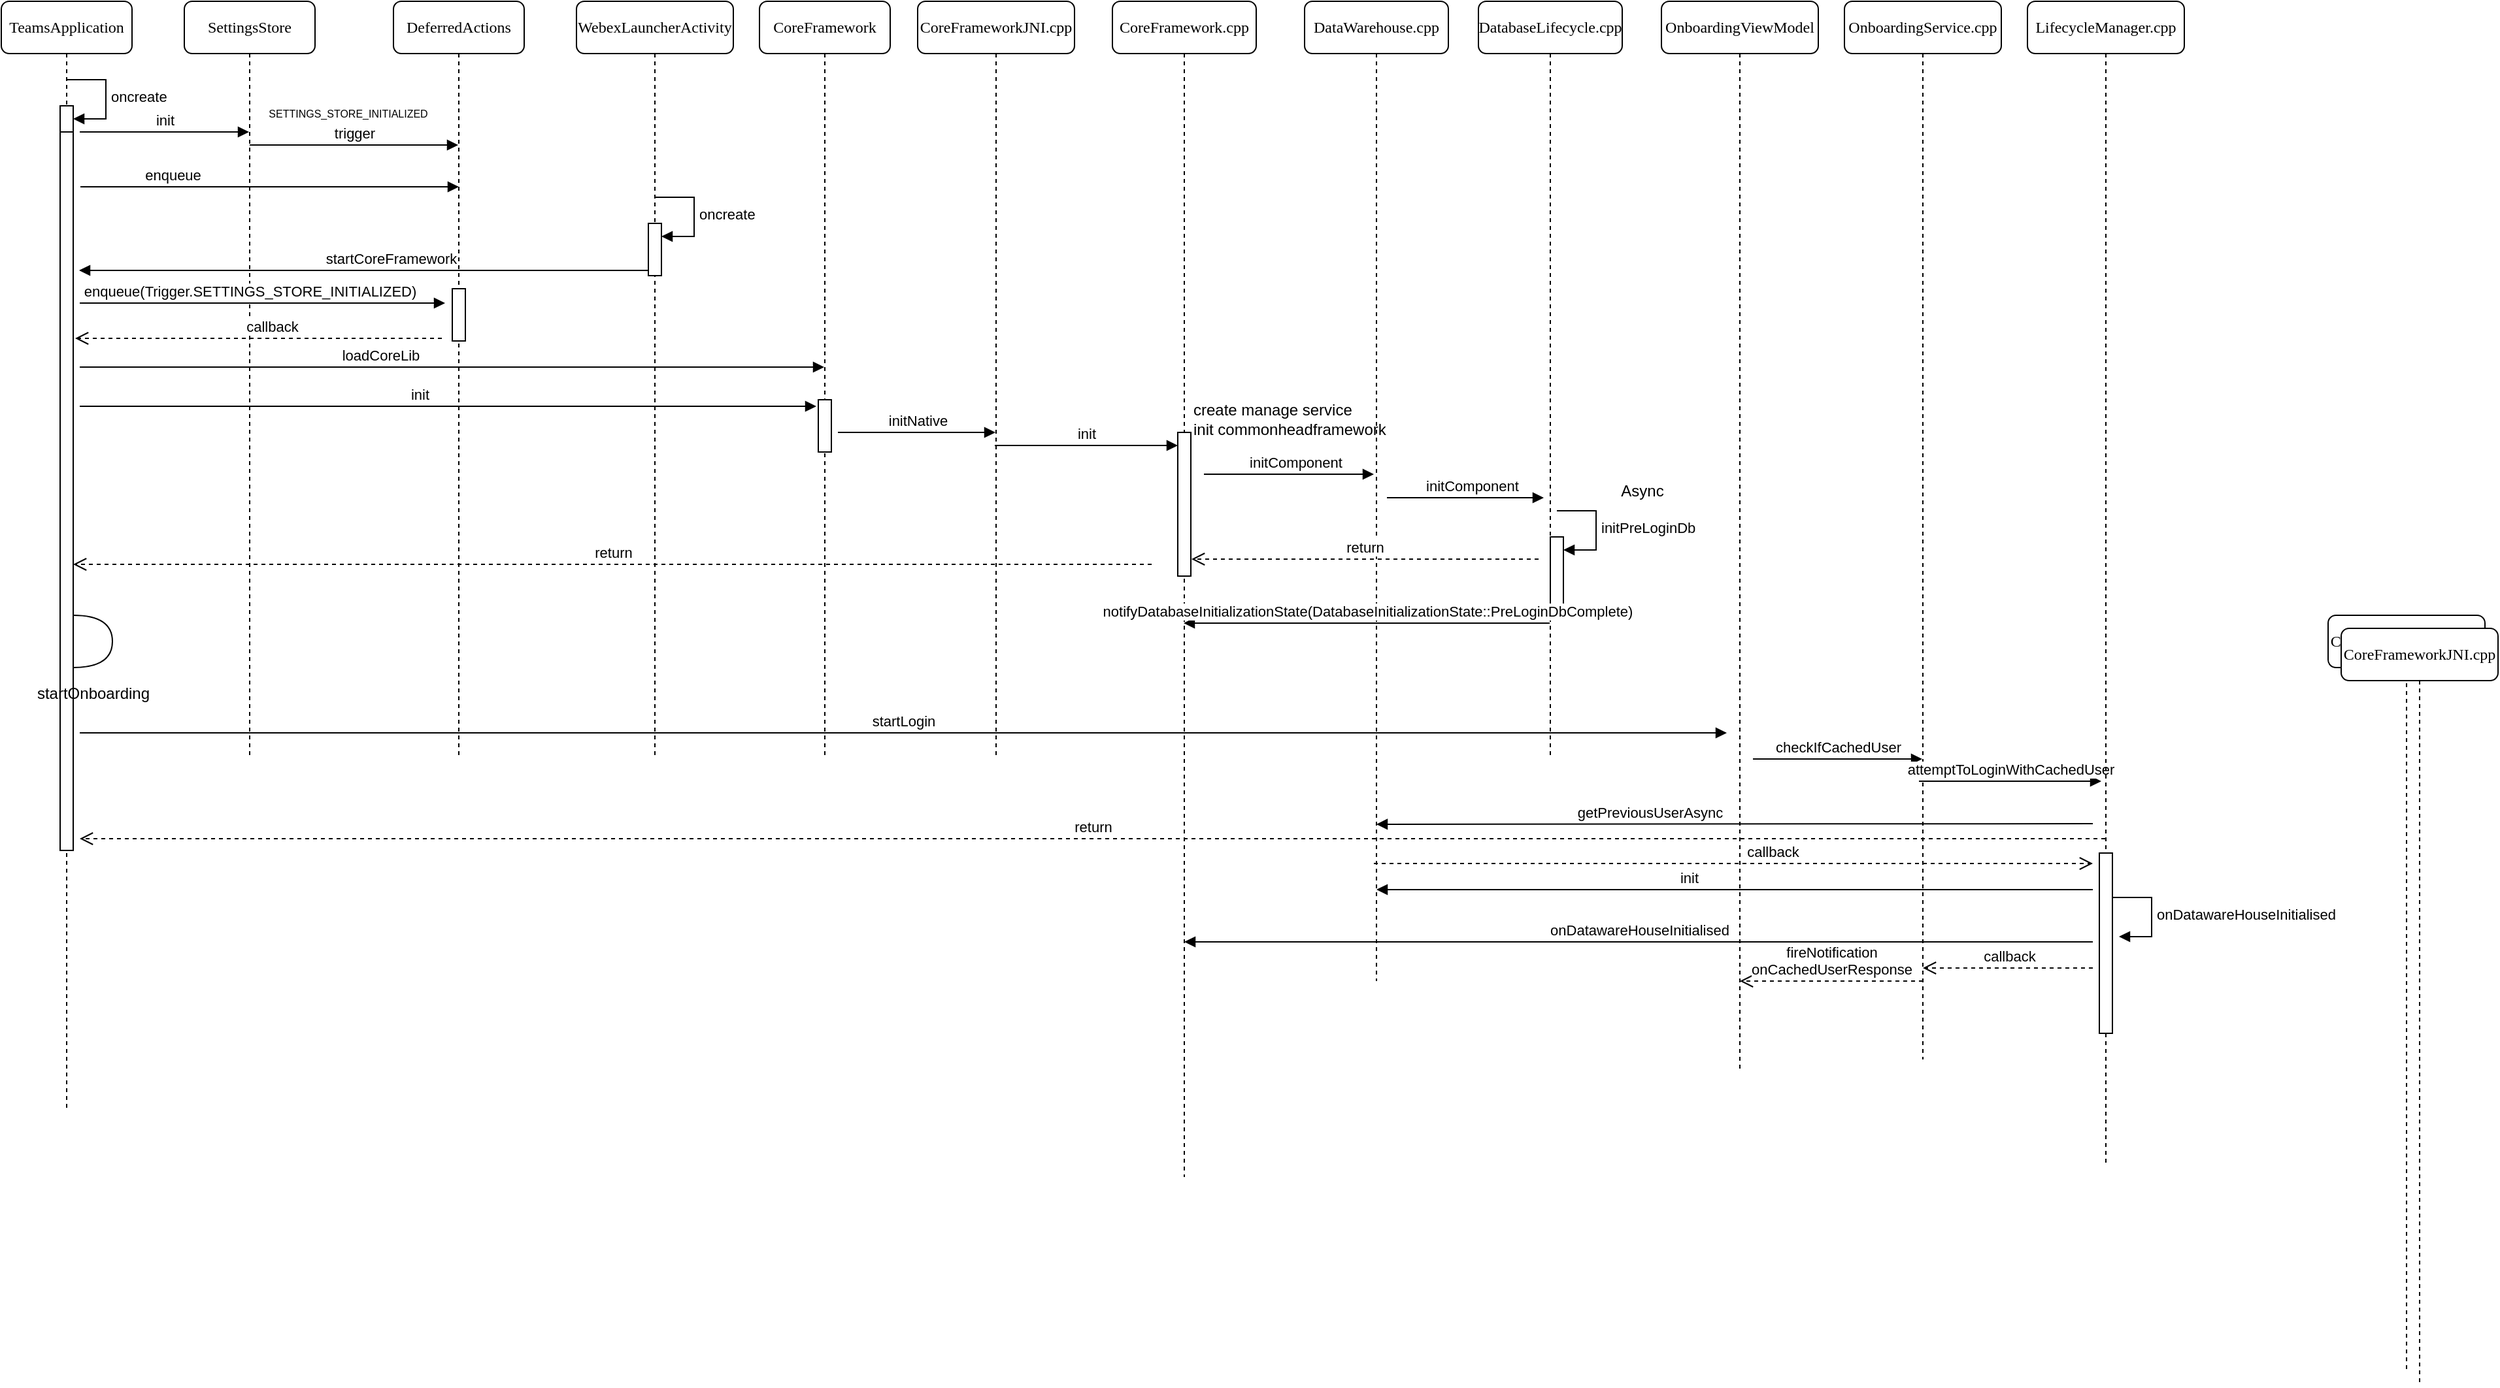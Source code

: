 <mxfile version="21.0.4" type="github">
  <diagram name="Page-1" id="13e1069c-82ec-6db2-03f1-153e76fe0fe0">
    <mxGraphModel dx="1366" dy="807" grid="1" gridSize="10" guides="1" tooltips="1" connect="1" arrows="1" fold="1" page="1" pageScale="1" pageWidth="1100" pageHeight="850" background="none" math="0" shadow="0">
      <root>
        <mxCell id="0" />
        <mxCell id="1" parent="0" />
        <mxCell id="7baba1c4bc27f4b0-2" value="SettingsStore" style="shape=umlLifeline;perimeter=lifelinePerimeter;whiteSpace=wrap;html=1;container=1;collapsible=0;recursiveResize=0;outlineConnect=0;rounded=1;shadow=0;comic=0;labelBackgroundColor=none;strokeWidth=1;fontFamily=Verdana;fontSize=12;align=center;" parent="1" vertex="1">
          <mxGeometry x="240" y="80" width="100" height="580" as="geometry" />
        </mxCell>
        <mxCell id="ngXyE4OciRFzwW1yXKa9-4" value="trigger" style="html=1;verticalAlign=bottom;endArrow=block;edgeStyle=elbowEdgeStyle;elbow=vertical;curved=0;rounded=0;" edge="1" parent="7baba1c4bc27f4b0-2" target="7baba1c4bc27f4b0-3">
          <mxGeometry width="80" relative="1" as="geometry">
            <mxPoint x="50" y="110" as="sourcePoint" />
            <mxPoint x="130" y="110" as="targetPoint" />
          </mxGeometry>
        </mxCell>
        <mxCell id="ngXyE4OciRFzwW1yXKa9-6" value="enqueue" style="html=1;verticalAlign=bottom;endArrow=block;edgeStyle=elbowEdgeStyle;elbow=vertical;curved=0;rounded=0;" edge="1" parent="7baba1c4bc27f4b0-2">
          <mxGeometry x="-0.52" width="80" relative="1" as="geometry">
            <mxPoint x="-79.5" y="142" as="sourcePoint" />
            <mxPoint x="210" y="142" as="targetPoint" />
            <mxPoint x="1" as="offset" />
          </mxGeometry>
        </mxCell>
        <mxCell id="7baba1c4bc27f4b0-3" value="DeferredActions" style="shape=umlLifeline;perimeter=lifelinePerimeter;whiteSpace=wrap;html=1;container=1;collapsible=0;recursiveResize=0;outlineConnect=0;rounded=1;shadow=0;comic=0;labelBackgroundColor=none;strokeWidth=1;fontFamily=Verdana;fontSize=12;align=center;" parent="1" vertex="1">
          <mxGeometry x="400" y="80" width="100" height="580" as="geometry" />
        </mxCell>
        <mxCell id="ngXyE4OciRFzwW1yXKa9-14" value="" style="html=1;points=[];perimeter=orthogonalPerimeter;outlineConnect=0;targetShapes=umlLifeline;portConstraint=eastwest;newEdgeStyle={&quot;edgeStyle&quot;:&quot;elbowEdgeStyle&quot;,&quot;elbow&quot;:&quot;vertical&quot;,&quot;curved&quot;:0,&quot;rounded&quot;:0};" vertex="1" parent="7baba1c4bc27f4b0-3">
          <mxGeometry x="45" y="220" width="10" height="40" as="geometry" />
        </mxCell>
        <mxCell id="7baba1c4bc27f4b0-4" value="WebexLauncherActivity" style="shape=umlLifeline;perimeter=lifelinePerimeter;whiteSpace=wrap;html=1;container=1;collapsible=0;recursiveResize=0;outlineConnect=0;rounded=1;shadow=0;comic=0;labelBackgroundColor=none;strokeWidth=1;fontFamily=Verdana;fontSize=12;align=center;" parent="1" vertex="1">
          <mxGeometry x="540" y="80" width="120" height="580" as="geometry" />
        </mxCell>
        <mxCell id="ngXyE4OciRFzwW1yXKa9-7" value="" style="html=1;points=[];perimeter=orthogonalPerimeter;outlineConnect=0;targetShapes=umlLifeline;portConstraint=eastwest;newEdgeStyle={&quot;edgeStyle&quot;:&quot;elbowEdgeStyle&quot;,&quot;elbow&quot;:&quot;vertical&quot;,&quot;curved&quot;:0,&quot;rounded&quot;:0};" vertex="1" parent="7baba1c4bc27f4b0-4">
          <mxGeometry x="55" y="170" width="10" height="40" as="geometry" />
        </mxCell>
        <mxCell id="ngXyE4OciRFzwW1yXKa9-8" value="oncreate" style="html=1;align=left;spacingLeft=2;endArrow=block;rounded=0;edgeStyle=orthogonalEdgeStyle;curved=0;rounded=0;" edge="1" target="ngXyE4OciRFzwW1yXKa9-7" parent="7baba1c4bc27f4b0-4">
          <mxGeometry relative="1" as="geometry">
            <mxPoint x="60" y="150" as="sourcePoint" />
            <Array as="points">
              <mxPoint x="90" y="180" />
            </Array>
          </mxGeometry>
        </mxCell>
        <mxCell id="7baba1c4bc27f4b0-5" value="CoreFramework" style="shape=umlLifeline;perimeter=lifelinePerimeter;whiteSpace=wrap;html=1;container=1;collapsible=0;recursiveResize=0;outlineConnect=0;rounded=1;shadow=0;comic=0;labelBackgroundColor=none;strokeWidth=1;fontFamily=Verdana;fontSize=12;align=center;" parent="1" vertex="1">
          <mxGeometry x="680" y="80" width="100" height="580" as="geometry" />
        </mxCell>
        <mxCell id="ngXyE4OciRFzwW1yXKa9-21" value="" style="html=1;points=[];perimeter=orthogonalPerimeter;outlineConnect=0;targetShapes=umlLifeline;portConstraint=eastwest;newEdgeStyle={&quot;edgeStyle&quot;:&quot;elbowEdgeStyle&quot;,&quot;elbow&quot;:&quot;vertical&quot;,&quot;curved&quot;:0,&quot;rounded&quot;:0};" vertex="1" parent="7baba1c4bc27f4b0-5">
          <mxGeometry x="45" y="305" width="10" height="40" as="geometry" />
        </mxCell>
        <mxCell id="ngXyE4OciRFzwW1yXKa9-23" value="initNative" style="html=1;verticalAlign=bottom;endArrow=block;edgeStyle=elbowEdgeStyle;elbow=vertical;curved=0;rounded=0;" edge="1" parent="7baba1c4bc27f4b0-5" target="7baba1c4bc27f4b0-6">
          <mxGeometry width="80" relative="1" as="geometry">
            <mxPoint x="60" y="330" as="sourcePoint" />
            <mxPoint x="140" y="330" as="targetPoint" />
          </mxGeometry>
        </mxCell>
        <mxCell id="7baba1c4bc27f4b0-6" value="CoreFrameworkJNI.cpp" style="shape=umlLifeline;perimeter=lifelinePerimeter;whiteSpace=wrap;html=1;container=1;collapsible=0;recursiveResize=0;outlineConnect=0;rounded=1;shadow=0;comic=0;labelBackgroundColor=none;strokeWidth=1;fontFamily=Verdana;fontSize=12;align=center;" parent="1" vertex="1">
          <mxGeometry x="801" y="80" width="120" height="580" as="geometry" />
        </mxCell>
        <mxCell id="ngXyE4OciRFzwW1yXKa9-25" value="init" style="html=1;verticalAlign=bottom;endArrow=block;edgeStyle=elbowEdgeStyle;elbow=vertical;curved=0;rounded=0;" edge="1" parent="7baba1c4bc27f4b0-6" target="ngXyE4OciRFzwW1yXKa9-27">
          <mxGeometry width="80" relative="1" as="geometry">
            <mxPoint x="59" y="340" as="sourcePoint" />
            <mxPoint x="189" y="340" as="targetPoint" />
          </mxGeometry>
        </mxCell>
        <mxCell id="ngXyE4OciRFzwW1yXKa9-38" value="return" style="html=1;verticalAlign=bottom;endArrow=open;dashed=1;endSize=8;edgeStyle=elbowEdgeStyle;elbow=vertical;curved=0;rounded=0;" edge="1" parent="7baba1c4bc27f4b0-6">
          <mxGeometry relative="1" as="geometry">
            <mxPoint x="179" y="431" as="sourcePoint" />
            <mxPoint x="-646" y="431" as="targetPoint" />
          </mxGeometry>
        </mxCell>
        <mxCell id="7baba1c4bc27f4b0-7" value="CoreFramework.cpp" style="shape=umlLifeline;perimeter=lifelinePerimeter;whiteSpace=wrap;html=1;container=1;collapsible=0;recursiveResize=0;outlineConnect=0;rounded=1;shadow=0;comic=0;labelBackgroundColor=none;strokeWidth=1;fontFamily=Verdana;fontSize=12;align=center;" parent="1" vertex="1">
          <mxGeometry x="950" y="80" width="110" height="900" as="geometry" />
        </mxCell>
        <mxCell id="ngXyE4OciRFzwW1yXKa9-27" value="" style="html=1;points=[];perimeter=orthogonalPerimeter;outlineConnect=0;targetShapes=umlLifeline;portConstraint=eastwest;newEdgeStyle={&quot;edgeStyle&quot;:&quot;elbowEdgeStyle&quot;,&quot;elbow&quot;:&quot;vertical&quot;,&quot;curved&quot;:0,&quot;rounded&quot;:0};" vertex="1" parent="7baba1c4bc27f4b0-7">
          <mxGeometry x="50" y="330" width="10" height="110" as="geometry" />
        </mxCell>
        <mxCell id="7baba1c4bc27f4b0-8" value="TeamsApplication" style="shape=umlLifeline;perimeter=lifelinePerimeter;whiteSpace=wrap;html=1;container=1;collapsible=0;recursiveResize=0;outlineConnect=0;rounded=1;shadow=0;comic=0;labelBackgroundColor=none;strokeWidth=1;fontFamily=Verdana;fontSize=12;align=center;" parent="1" vertex="1">
          <mxGeometry x="100" y="80" width="100" height="850" as="geometry" />
        </mxCell>
        <mxCell id="ngXyE4OciRFzwW1yXKa9-1" value="" style="html=1;points=[];perimeter=orthogonalPerimeter;outlineConnect=0;targetShapes=umlLifeline;portConstraint=eastwest;newEdgeStyle={&quot;edgeStyle&quot;:&quot;elbowEdgeStyle&quot;,&quot;elbow&quot;:&quot;vertical&quot;,&quot;curved&quot;:0,&quot;rounded&quot;:0};" vertex="1" parent="7baba1c4bc27f4b0-8">
          <mxGeometry x="45" y="80" width="10" height="70" as="geometry" />
        </mxCell>
        <mxCell id="ngXyE4OciRFzwW1yXKa9-2" value="oncreate" style="html=1;align=left;spacingLeft=2;endArrow=block;rounded=0;edgeStyle=orthogonalEdgeStyle;curved=0;rounded=0;" edge="1" target="ngXyE4OciRFzwW1yXKa9-1" parent="7baba1c4bc27f4b0-8">
          <mxGeometry relative="1" as="geometry">
            <mxPoint x="50" y="60" as="sourcePoint" />
            <Array as="points">
              <mxPoint x="80" y="90" />
            </Array>
          </mxGeometry>
        </mxCell>
        <mxCell id="ngXyE4OciRFzwW1yXKa9-3" value="init" style="html=1;verticalAlign=bottom;endArrow=block;edgeStyle=elbowEdgeStyle;elbow=vertical;curved=0;rounded=0;" edge="1" parent="7baba1c4bc27f4b0-8" target="7baba1c4bc27f4b0-2">
          <mxGeometry width="80" relative="1" as="geometry">
            <mxPoint x="60" y="100" as="sourcePoint" />
            <mxPoint x="140" y="100" as="targetPoint" />
          </mxGeometry>
        </mxCell>
        <mxCell id="ngXyE4OciRFzwW1yXKa9-9" value="" style="html=1;points=[];perimeter=orthogonalPerimeter;outlineConnect=0;targetShapes=umlLifeline;portConstraint=eastwest;newEdgeStyle={&quot;edgeStyle&quot;:&quot;elbowEdgeStyle&quot;,&quot;elbow&quot;:&quot;vertical&quot;,&quot;curved&quot;:0,&quot;rounded&quot;:0};" vertex="1" parent="7baba1c4bc27f4b0-8">
          <mxGeometry x="45" y="200" width="10" height="40" as="geometry" />
        </mxCell>
        <mxCell id="ngXyE4OciRFzwW1yXKa9-16" value="" style="html=1;points=[];perimeter=orthogonalPerimeter;outlineConnect=0;targetShapes=umlLifeline;portConstraint=eastwest;newEdgeStyle={&quot;edgeStyle&quot;:&quot;elbowEdgeStyle&quot;,&quot;elbow&quot;:&quot;vertical&quot;,&quot;curved&quot;:0,&quot;rounded&quot;:0};" vertex="1" parent="7baba1c4bc27f4b0-8">
          <mxGeometry x="45" y="100" width="10" height="550" as="geometry" />
        </mxCell>
        <mxCell id="ngXyE4OciRFzwW1yXKa9-17" value="loadCoreLib" style="html=1;verticalAlign=bottom;endArrow=block;edgeStyle=elbowEdgeStyle;elbow=vertical;curved=0;rounded=0;" edge="1" parent="7baba1c4bc27f4b0-8" target="7baba1c4bc27f4b0-5">
          <mxGeometry x="-0.192" width="80" relative="1" as="geometry">
            <mxPoint x="60" y="280" as="sourcePoint" />
            <mxPoint x="140" y="280" as="targetPoint" />
            <mxPoint as="offset" />
          </mxGeometry>
        </mxCell>
        <mxCell id="ngXyE4OciRFzwW1yXKa9-18" value="init" style="html=1;verticalAlign=bottom;endArrow=block;edgeStyle=elbowEdgeStyle;elbow=vertical;curved=0;rounded=0;" edge="1" parent="7baba1c4bc27f4b0-8">
          <mxGeometry x="-0.077" width="80" relative="1" as="geometry">
            <mxPoint x="60" y="310" as="sourcePoint" />
            <mxPoint x="623.5" y="310" as="targetPoint" />
            <mxPoint as="offset" />
          </mxGeometry>
        </mxCell>
        <mxCell id="ngXyE4OciRFzwW1yXKa9-49" value="startOnboarding" style="shape=requiredInterface;html=1;verticalLabelPosition=bottom;sketch=0;" vertex="1" parent="7baba1c4bc27f4b0-8">
          <mxGeometry x="55" y="470" width="30" height="40" as="geometry" />
        </mxCell>
        <mxCell id="ngXyE4OciRFzwW1yXKa9-66" value="return" style="html=1;verticalAlign=bottom;endArrow=open;dashed=1;endSize=8;edgeStyle=elbowEdgeStyle;elbow=vertical;curved=0;rounded=0;" edge="1" parent="7baba1c4bc27f4b0-8">
          <mxGeometry relative="1" as="geometry">
            <mxPoint x="1609.5" y="641" as="sourcePoint" />
            <mxPoint x="60" y="641" as="targetPoint" />
          </mxGeometry>
        </mxCell>
        <mxCell id="ngXyE4OciRFzwW1yXKa9-5" value="&lt;font style=&quot;font-size: 8px;&quot;&gt;SETTINGS_STORE_INITIALIZED&lt;/font&gt;" style="text;html=1;align=center;verticalAlign=middle;resizable=0;points=[];autosize=1;strokeColor=none;fillColor=none;" vertex="1" parent="1">
          <mxGeometry x="290" y="150" width="150" height="30" as="geometry" />
        </mxCell>
        <mxCell id="ngXyE4OciRFzwW1yXKa9-11" value="startCoreFramework" style="html=1;verticalAlign=bottom;endArrow=block;edgeStyle=elbowEdgeStyle;elbow=vertical;curved=0;rounded=0;" edge="1" parent="1" source="ngXyE4OciRFzwW1yXKa9-7">
          <mxGeometry x="-0.093" width="80" relative="1" as="geometry">
            <mxPoint x="590" y="290" as="sourcePoint" />
            <mxPoint x="159.5" y="286" as="targetPoint" />
            <mxPoint as="offset" />
          </mxGeometry>
        </mxCell>
        <mxCell id="ngXyE4OciRFzwW1yXKa9-13" value="enqueue(Trigger.SETTINGS_STORE_INITIALIZED)" style="html=1;verticalAlign=bottom;endArrow=block;edgeStyle=elbowEdgeStyle;elbow=vertical;curved=0;rounded=0;" edge="1" parent="1">
          <mxGeometry x="-0.075" width="80" relative="1" as="geometry">
            <mxPoint x="160" y="311" as="sourcePoint" />
            <mxPoint x="439.5" y="311" as="targetPoint" />
            <Array as="points" />
            <mxPoint as="offset" />
          </mxGeometry>
        </mxCell>
        <mxCell id="ngXyE4OciRFzwW1yXKa9-15" value="callback" style="html=1;verticalAlign=bottom;endArrow=open;dashed=1;endSize=8;edgeStyle=elbowEdgeStyle;elbow=vertical;curved=0;rounded=0;" edge="1" parent="1">
          <mxGeometry x="-0.073" relative="1" as="geometry">
            <mxPoint x="437" y="338" as="sourcePoint" />
            <mxPoint x="156.5" y="338" as="targetPoint" />
            <mxPoint as="offset" />
          </mxGeometry>
        </mxCell>
        <mxCell id="ngXyE4OciRFzwW1yXKa9-28" value="create manage service&lt;br&gt;init commonheadframework" style="text;html=1;align=left;verticalAlign=middle;resizable=0;points=[];autosize=1;strokeColor=none;fillColor=none;" vertex="1" parent="1">
          <mxGeometry x="1010" y="380" width="170" height="40" as="geometry" />
        </mxCell>
        <mxCell id="ngXyE4OciRFzwW1yXKa9-29" value="DataWarehouse.cpp" style="shape=umlLifeline;perimeter=lifelinePerimeter;whiteSpace=wrap;html=1;container=1;collapsible=0;recursiveResize=0;outlineConnect=0;rounded=1;shadow=0;comic=0;labelBackgroundColor=none;strokeWidth=1;fontFamily=Verdana;fontSize=12;align=center;" vertex="1" parent="1">
          <mxGeometry x="1097" y="80" width="110" height="750" as="geometry" />
        </mxCell>
        <mxCell id="ngXyE4OciRFzwW1yXKa9-31" value="initComponent" style="html=1;verticalAlign=bottom;endArrow=block;edgeStyle=elbowEdgeStyle;elbow=vertical;curved=0;rounded=0;" edge="1" parent="ngXyE4OciRFzwW1yXKa9-29">
          <mxGeometry x="0.077" width="80" relative="1" as="geometry">
            <mxPoint x="-77" y="362" as="sourcePoint" />
            <mxPoint x="53" y="362" as="targetPoint" />
            <mxPoint as="offset" />
          </mxGeometry>
        </mxCell>
        <mxCell id="ngXyE4OciRFzwW1yXKa9-37" value="return" style="html=1;verticalAlign=bottom;endArrow=open;dashed=1;endSize=8;edgeStyle=elbowEdgeStyle;elbow=vertical;curved=0;rounded=0;" edge="1" parent="ngXyE4OciRFzwW1yXKa9-29">
          <mxGeometry relative="1" as="geometry">
            <mxPoint x="179" y="427" as="sourcePoint" />
            <mxPoint x="-86.5" y="427" as="targetPoint" />
          </mxGeometry>
        </mxCell>
        <mxCell id="ngXyE4OciRFzwW1yXKa9-65" value="callback" style="html=1;verticalAlign=bottom;endArrow=open;dashed=1;endSize=8;edgeStyle=elbowEdgeStyle;elbow=vertical;curved=0;rounded=0;" edge="1" parent="ngXyE4OciRFzwW1yXKa9-29">
          <mxGeometry x="0.108" relative="1" as="geometry">
            <mxPoint x="53" y="660" as="sourcePoint" />
            <mxPoint x="603" y="660" as="targetPoint" />
            <Array as="points">
              <mxPoint x="223" y="660" />
            </Array>
            <mxPoint as="offset" />
          </mxGeometry>
        </mxCell>
        <mxCell id="ngXyE4OciRFzwW1yXKa9-32" value="DatabaseLifecycle.cpp" style="shape=umlLifeline;perimeter=lifelinePerimeter;whiteSpace=wrap;html=1;container=1;collapsible=0;recursiveResize=0;outlineConnect=0;rounded=1;shadow=0;comic=0;labelBackgroundColor=none;strokeWidth=1;fontFamily=Verdana;fontSize=12;align=center;" vertex="1" parent="1">
          <mxGeometry x="1230" y="80" width="110" height="580" as="geometry" />
        </mxCell>
        <mxCell id="ngXyE4OciRFzwW1yXKa9-33" value="initComponent" style="html=1;verticalAlign=bottom;endArrow=block;edgeStyle=elbowEdgeStyle;elbow=vertical;curved=0;rounded=0;" edge="1" parent="ngXyE4OciRFzwW1yXKa9-32">
          <mxGeometry x="0.077" width="80" relative="1" as="geometry">
            <mxPoint x="-70" y="380" as="sourcePoint" />
            <mxPoint x="50" y="380" as="targetPoint" />
            <mxPoint as="offset" />
          </mxGeometry>
        </mxCell>
        <mxCell id="ngXyE4OciRFzwW1yXKa9-34" value="" style="html=1;points=[];perimeter=orthogonalPerimeter;outlineConnect=0;targetShapes=umlLifeline;portConstraint=eastwest;newEdgeStyle={&quot;edgeStyle&quot;:&quot;elbowEdgeStyle&quot;,&quot;elbow&quot;:&quot;vertical&quot;,&quot;curved&quot;:0,&quot;rounded&quot;:0};" vertex="1" parent="ngXyE4OciRFzwW1yXKa9-32">
          <mxGeometry x="55" y="410" width="10" height="60" as="geometry" />
        </mxCell>
        <mxCell id="ngXyE4OciRFzwW1yXKa9-35" value="initPreLoginDb" style="html=1;align=left;spacingLeft=2;endArrow=block;rounded=0;edgeStyle=orthogonalEdgeStyle;curved=0;rounded=0;" edge="1" target="ngXyE4OciRFzwW1yXKa9-34" parent="ngXyE4OciRFzwW1yXKa9-32">
          <mxGeometry relative="1" as="geometry">
            <mxPoint x="60" y="390" as="sourcePoint" />
            <Array as="points">
              <mxPoint x="90" y="420" />
            </Array>
          </mxGeometry>
        </mxCell>
        <mxCell id="ngXyE4OciRFzwW1yXKa9-39" value="Async" style="text;html=1;align=center;verticalAlign=middle;resizable=0;points=[];autosize=1;strokeColor=none;fillColor=none;" vertex="1" parent="1">
          <mxGeometry x="1325" y="440" width="60" height="30" as="geometry" />
        </mxCell>
        <mxCell id="ngXyE4OciRFzwW1yXKa9-41" value="notifyDatabaseInitializationState(DatabaseInitializationState::PreLoginDbComplete)" style="html=1;verticalAlign=bottom;endArrow=block;edgeStyle=elbowEdgeStyle;elbow=vertical;curved=0;rounded=0;" edge="1" parent="1">
          <mxGeometry width="80" relative="1" as="geometry">
            <mxPoint x="1284.5" y="556" as="sourcePoint" />
            <mxPoint x="1004.5" y="556" as="targetPoint" />
            <Array as="points">
              <mxPoint x="1200" y="556" />
            </Array>
          </mxGeometry>
        </mxCell>
        <mxCell id="ngXyE4OciRFzwW1yXKa9-51" value="OnboardingViewModel" style="shape=umlLifeline;perimeter=lifelinePerimeter;whiteSpace=wrap;html=1;container=1;collapsible=0;recursiveResize=0;outlineConnect=0;rounded=1;shadow=0;comic=0;labelBackgroundColor=none;strokeWidth=1;fontFamily=Verdana;fontSize=12;align=center;" vertex="1" parent="1">
          <mxGeometry x="1370" y="80" width="120" height="820" as="geometry" />
        </mxCell>
        <mxCell id="ngXyE4OciRFzwW1yXKa9-59" value="checkIfCachedUser" style="html=1;verticalAlign=bottom;endArrow=block;edgeStyle=elbowEdgeStyle;elbow=vertical;curved=0;rounded=0;" edge="1" parent="ngXyE4OciRFzwW1yXKa9-51" target="ngXyE4OciRFzwW1yXKa9-55">
          <mxGeometry width="80" relative="1" as="geometry">
            <mxPoint x="70" y="580" as="sourcePoint" />
            <mxPoint x="150" y="580" as="targetPoint" />
          </mxGeometry>
        </mxCell>
        <mxCell id="ngXyE4OciRFzwW1yXKa9-54" value="CoreFrameworkJNI.cpp" style="shape=umlLifeline;perimeter=lifelinePerimeter;whiteSpace=wrap;html=1;container=1;collapsible=0;recursiveResize=0;outlineConnect=0;rounded=1;shadow=0;comic=0;labelBackgroundColor=none;strokeWidth=1;fontFamily=Verdana;fontSize=12;align=center;" vertex="1" parent="1">
          <mxGeometry x="1880" y="550" width="120" height="580" as="geometry" />
        </mxCell>
        <mxCell id="ngXyE4OciRFzwW1yXKa9-55" value="OnboardingService.cpp" style="shape=umlLifeline;perimeter=lifelinePerimeter;whiteSpace=wrap;html=1;container=1;collapsible=0;recursiveResize=0;outlineConnect=0;rounded=1;shadow=0;comic=0;labelBackgroundColor=none;strokeWidth=1;fontFamily=Verdana;fontSize=12;align=center;" vertex="1" parent="1">
          <mxGeometry x="1510" y="80" width="120" height="810" as="geometry" />
        </mxCell>
        <mxCell id="ngXyE4OciRFzwW1yXKa9-62" value="attemptToLoginWithCachedUser" style="html=1;verticalAlign=bottom;endArrow=block;edgeStyle=elbowEdgeStyle;elbow=vertical;curved=0;rounded=0;" edge="1" parent="ngXyE4OciRFzwW1yXKa9-55">
          <mxGeometry width="80" relative="1" as="geometry">
            <mxPoint x="57" y="597" as="sourcePoint" />
            <mxPoint x="196.5" y="597" as="targetPoint" />
          </mxGeometry>
        </mxCell>
        <mxCell id="ngXyE4OciRFzwW1yXKa9-64" value="getPreviousUserAsync" style="html=1;verticalAlign=bottom;endArrow=block;edgeStyle=elbowEdgeStyle;elbow=vertical;curved=0;rounded=0;" edge="1" parent="ngXyE4OciRFzwW1yXKa9-55" target="ngXyE4OciRFzwW1yXKa9-29">
          <mxGeometry x="0.24" width="80" relative="1" as="geometry">
            <mxPoint x="190" y="629.5" as="sourcePoint" />
            <mxPoint x="-338.5" y="630" as="targetPoint" />
            <Array as="points">
              <mxPoint x="230" y="630" />
            </Array>
            <mxPoint as="offset" />
          </mxGeometry>
        </mxCell>
        <mxCell id="ngXyE4OciRFzwW1yXKa9-68" value="init" style="html=1;verticalAlign=bottom;endArrow=block;edgeStyle=elbowEdgeStyle;elbow=vertical;curved=0;rounded=0;" edge="1" parent="ngXyE4OciRFzwW1yXKa9-55" target="ngXyE4OciRFzwW1yXKa9-29">
          <mxGeometry x="0.13" width="80" relative="1" as="geometry">
            <mxPoint x="190" y="680" as="sourcePoint" />
            <mxPoint x="-120" y="680" as="targetPoint" />
            <mxPoint as="offset" />
          </mxGeometry>
        </mxCell>
        <mxCell id="ngXyE4OciRFzwW1yXKa9-70" value="onDatawareHouseInitialised" style="html=1;verticalAlign=bottom;endArrow=block;edgeStyle=elbowEdgeStyle;elbow=vertical;curved=0;rounded=0;" edge="1" parent="ngXyE4OciRFzwW1yXKa9-55" target="7baba1c4bc27f4b0-7">
          <mxGeometry width="80" relative="1" as="geometry">
            <mxPoint x="190" y="720" as="sourcePoint" />
            <mxPoint x="-270" y="720" as="targetPoint" />
          </mxGeometry>
        </mxCell>
        <mxCell id="ngXyE4OciRFzwW1yXKa9-71" value="callback" style="html=1;verticalAlign=bottom;endArrow=open;dashed=1;endSize=8;edgeStyle=elbowEdgeStyle;elbow=vertical;curved=0;rounded=0;" edge="1" parent="ngXyE4OciRFzwW1yXKa9-55" target="ngXyE4OciRFzwW1yXKa9-55">
          <mxGeometry x="-0.004" relative="1" as="geometry">
            <mxPoint x="190" y="740" as="sourcePoint" />
            <mxPoint x="110" y="740" as="targetPoint" />
            <mxPoint as="offset" />
          </mxGeometry>
        </mxCell>
        <mxCell id="ngXyE4OciRFzwW1yXKa9-56" value="startLogin" style="html=1;verticalAlign=bottom;endArrow=block;edgeStyle=elbowEdgeStyle;elbow=vertical;curved=0;rounded=0;" edge="1" parent="1">
          <mxGeometry width="80" relative="1" as="geometry">
            <mxPoint x="160" y="640" as="sourcePoint" />
            <mxPoint x="1420" y="640" as="targetPoint" />
          </mxGeometry>
        </mxCell>
        <mxCell id="ngXyE4OciRFzwW1yXKa9-60" value="CoreFrameworkJNI.cpp" style="shape=umlLifeline;perimeter=lifelinePerimeter;whiteSpace=wrap;html=1;container=1;collapsible=0;recursiveResize=0;outlineConnect=0;rounded=1;shadow=0;comic=0;labelBackgroundColor=none;strokeWidth=1;fontFamily=Verdana;fontSize=12;align=center;" vertex="1" parent="1">
          <mxGeometry x="1890" y="560" width="120" height="580" as="geometry" />
        </mxCell>
        <mxCell id="ngXyE4OciRFzwW1yXKa9-61" value="LifecycleManager.cpp" style="shape=umlLifeline;perimeter=lifelinePerimeter;whiteSpace=wrap;html=1;container=1;collapsible=0;recursiveResize=0;outlineConnect=0;rounded=1;shadow=0;comic=0;labelBackgroundColor=none;strokeWidth=1;fontFamily=Verdana;fontSize=12;align=center;" vertex="1" parent="1">
          <mxGeometry x="1650" y="80" width="120" height="890" as="geometry" />
        </mxCell>
        <mxCell id="ngXyE4OciRFzwW1yXKa9-67" value="" style="html=1;points=[];perimeter=orthogonalPerimeter;outlineConnect=0;targetShapes=umlLifeline;portConstraint=eastwest;newEdgeStyle={&quot;edgeStyle&quot;:&quot;elbowEdgeStyle&quot;,&quot;elbow&quot;:&quot;vertical&quot;,&quot;curved&quot;:0,&quot;rounded&quot;:0};" vertex="1" parent="ngXyE4OciRFzwW1yXKa9-61">
          <mxGeometry x="55" y="652" width="10" height="138" as="geometry" />
        </mxCell>
        <mxCell id="ngXyE4OciRFzwW1yXKa9-69" value="onDatawareHouseInitialised" style="html=1;align=left;spacingLeft=2;endArrow=block;rounded=0;edgeStyle=orthogonalEdgeStyle;curved=0;rounded=0;" edge="1" parent="ngXyE4OciRFzwW1yXKa9-61">
          <mxGeometry relative="1" as="geometry">
            <mxPoint x="65" y="686" as="sourcePoint" />
            <Array as="points">
              <mxPoint x="95" y="716" />
            </Array>
            <mxPoint x="70" y="716" as="targetPoint" />
          </mxGeometry>
        </mxCell>
        <mxCell id="ngXyE4OciRFzwW1yXKa9-72" value="fireNotification&lt;br&gt;onCachedUserResponse" style="html=1;verticalAlign=bottom;endArrow=open;dashed=1;endSize=8;edgeStyle=elbowEdgeStyle;elbow=vertical;curved=0;rounded=0;" edge="1" parent="1" target="ngXyE4OciRFzwW1yXKa9-51">
          <mxGeometry relative="1" as="geometry">
            <mxPoint x="1570" y="830" as="sourcePoint" />
            <mxPoint x="1490" y="830" as="targetPoint" />
          </mxGeometry>
        </mxCell>
      </root>
    </mxGraphModel>
  </diagram>
</mxfile>
